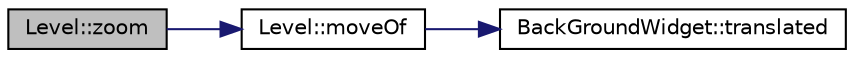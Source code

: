 digraph G
{
  edge [fontname="Helvetica",fontsize="10",labelfontname="Helvetica",labelfontsize="10"];
  node [fontname="Helvetica",fontsize="10",shape=record];
  rankdir="LR";
  Node1 [label="Level::zoom",height=0.2,width=0.4,color="black", fillcolor="grey75", style="filled" fontcolor="black"];
  Node1 -> Node2 [color="midnightblue",fontsize="10",style="solid",fontname="Helvetica"];
  Node2 [label="Level::moveOf",height=0.2,width=0.4,color="black", fillcolor="white", style="filled",URL="$classLevel.html#a8fa0911e62e5d06be61c764dee7c1f2f"];
  Node2 -> Node3 [color="midnightblue",fontsize="10",style="solid",fontname="Helvetica"];
  Node3 [label="BackGroundWidget::translated",height=0.2,width=0.4,color="black", fillcolor="white", style="filled",URL="$classBackGroundWidget.html#afe0c2da39c644ef0257830d923ae4b99"];
}
